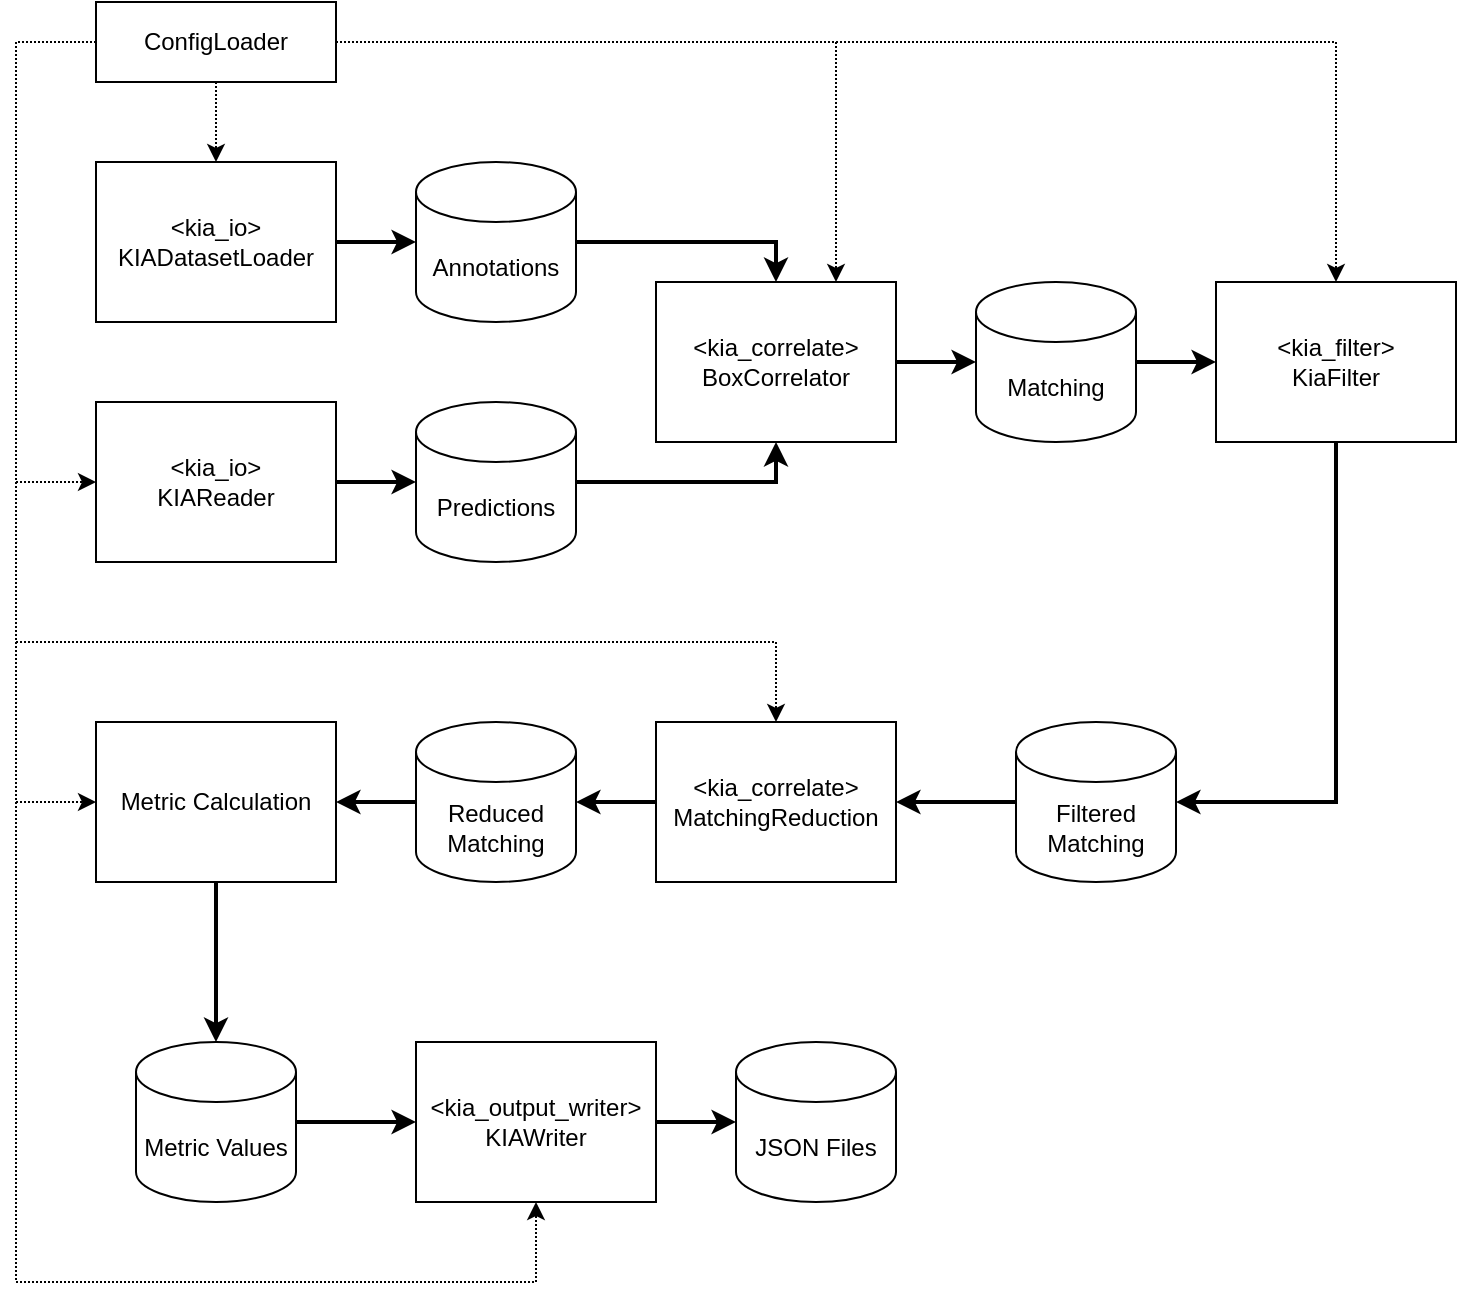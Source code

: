 <mxfile>
    <diagram id="ujix1OCZsV-ffhiy1U97" name="Page-1">
        <mxGraphModel dx="1003" dy="629" grid="1" gridSize="10" guides="1" tooltips="1" connect="1" arrows="1" fold="1" page="1" pageScale="1" pageWidth="827" pageHeight="1169" math="0" shadow="0">
            <root>
                <mxCell id="0"/>
                <mxCell id="1" parent="0"/>
                <mxCell id="10" style="edgeStyle=none;html=1;exitX=1;exitY=0.5;exitDx=0;exitDy=0;entryX=0;entryY=0.5;entryDx=0;entryDy=0;entryPerimeter=0;strokeWidth=2;" parent="1" source="2" target="6" edge="1">
                    <mxGeometry relative="1" as="geometry"/>
                </mxCell>
                <mxCell id="2" value="&amp;lt;kia_io&amp;gt;&lt;br&gt;KIADatasetLoader" style="rounded=0;whiteSpace=wrap;html=1;strokeWidth=1;" parent="1" vertex="1">
                    <mxGeometry x="80" y="240" width="120" height="80" as="geometry"/>
                </mxCell>
                <mxCell id="9" style="edgeStyle=none;html=1;exitX=1;exitY=0.5;exitDx=0;exitDy=0;entryX=0;entryY=0.5;entryDx=0;entryDy=0;entryPerimeter=0;strokeWidth=2;" parent="1" source="4" target="8" edge="1">
                    <mxGeometry relative="1" as="geometry"/>
                </mxCell>
                <mxCell id="4" value="&amp;lt;kia_io&amp;gt;&lt;br&gt;KIAReader" style="rounded=0;whiteSpace=wrap;html=1;" parent="1" vertex="1">
                    <mxGeometry x="80" y="360" width="120" height="80" as="geometry"/>
                </mxCell>
                <mxCell id="11" style="edgeStyle=none;html=1;exitX=0.5;exitY=1;exitDx=0;exitDy=0;entryX=0.5;entryY=0;entryDx=0;entryDy=0;dashed=1;dashPattern=1 1;" parent="1" source="5" target="2" edge="1">
                    <mxGeometry relative="1" as="geometry"/>
                </mxCell>
                <mxCell id="12" style="edgeStyle=none;html=1;exitX=0;exitY=0.5;exitDx=0;exitDy=0;entryX=0;entryY=0.5;entryDx=0;entryDy=0;rounded=0;dashed=1;dashPattern=1 1;" parent="1" source="5" target="4" edge="1">
                    <mxGeometry relative="1" as="geometry">
                        <Array as="points">
                            <mxPoint x="40" y="180"/>
                            <mxPoint x="40" y="400"/>
                        </Array>
                    </mxGeometry>
                </mxCell>
                <mxCell id="26" style="edgeStyle=none;rounded=0;html=1;exitX=1;exitY=0.5;exitDx=0;exitDy=0;entryX=0.5;entryY=0;entryDx=0;entryDy=0;dashed=1;dashPattern=1 1;" parent="1" source="5" target="18" edge="1">
                    <mxGeometry relative="1" as="geometry">
                        <Array as="points">
                            <mxPoint x="700" y="180"/>
                        </Array>
                    </mxGeometry>
                </mxCell>
                <mxCell id="36" style="edgeStyle=none;rounded=0;html=1;exitX=1;exitY=0.5;exitDx=0;exitDy=0;entryX=0.75;entryY=0;entryDx=0;entryDy=0;dashed=1;dashPattern=1 1;" parent="1" source="5" target="13" edge="1">
                    <mxGeometry relative="1" as="geometry">
                        <Array as="points">
                            <mxPoint x="450" y="180"/>
                        </Array>
                    </mxGeometry>
                </mxCell>
                <mxCell id="37" style="edgeStyle=none;rounded=0;html=1;exitX=0;exitY=0.5;exitDx=0;exitDy=0;entryX=0;entryY=0.5;entryDx=0;entryDy=0;dashed=1;dashPattern=1 1;" parent="1" source="5" target="28" edge="1">
                    <mxGeometry relative="1" as="geometry">
                        <Array as="points">
                            <mxPoint x="40" y="180"/>
                            <mxPoint x="40" y="560"/>
                        </Array>
                    </mxGeometry>
                </mxCell>
                <mxCell id="38" style="edgeStyle=none;rounded=0;html=1;exitX=0;exitY=0.5;exitDx=0;exitDy=0;entryX=0.5;entryY=0;entryDx=0;entryDy=0;dashed=1;dashPattern=1 1;" parent="1" source="5" target="22" edge="1">
                    <mxGeometry relative="1" as="geometry">
                        <Array as="points">
                            <mxPoint x="40" y="180"/>
                            <mxPoint x="40" y="480"/>
                            <mxPoint x="420" y="480"/>
                        </Array>
                    </mxGeometry>
                </mxCell>
                <mxCell id="40" style="edgeStyle=none;rounded=0;html=1;exitX=0;exitY=0.5;exitDx=0;exitDy=0;entryX=0.5;entryY=1;entryDx=0;entryDy=0;dashed=1;dashPattern=1 1;" parent="1" source="5" target="31" edge="1">
                    <mxGeometry relative="1" as="geometry">
                        <Array as="points">
                            <mxPoint x="40" y="180"/>
                            <mxPoint x="40" y="800"/>
                            <mxPoint x="300" y="800"/>
                        </Array>
                    </mxGeometry>
                </mxCell>
                <mxCell id="5" value="ConfigLoader" style="rounded=0;whiteSpace=wrap;html=1;" parent="1" vertex="1">
                    <mxGeometry x="80" y="160" width="120" height="40" as="geometry"/>
                </mxCell>
                <mxCell id="14" style="edgeStyle=none;rounded=0;html=1;exitX=1;exitY=0.5;exitDx=0;exitDy=0;exitPerimeter=0;entryX=0.5;entryY=0;entryDx=0;entryDy=0;strokeWidth=2;" parent="1" source="6" target="13" edge="1">
                    <mxGeometry relative="1" as="geometry">
                        <Array as="points">
                            <mxPoint x="420" y="280"/>
                        </Array>
                    </mxGeometry>
                </mxCell>
                <mxCell id="6" value="Annotations" style="shape=cylinder3;whiteSpace=wrap;html=1;boundedLbl=1;backgroundOutline=1;size=15;" parent="1" vertex="1">
                    <mxGeometry x="240" y="240" width="80" height="80" as="geometry"/>
                </mxCell>
                <mxCell id="15" style="edgeStyle=none;rounded=0;html=1;exitX=1;exitY=0.5;exitDx=0;exitDy=0;exitPerimeter=0;entryX=0.5;entryY=1;entryDx=0;entryDy=0;strokeWidth=2;" parent="1" source="8" target="13" edge="1">
                    <mxGeometry relative="1" as="geometry">
                        <Array as="points">
                            <mxPoint x="420" y="400"/>
                        </Array>
                    </mxGeometry>
                </mxCell>
                <mxCell id="8" value="Predictions" style="shape=cylinder3;whiteSpace=wrap;html=1;boundedLbl=1;backgroundOutline=1;size=15;" parent="1" vertex="1">
                    <mxGeometry x="240" y="360" width="80" height="80" as="geometry"/>
                </mxCell>
                <mxCell id="17" style="edgeStyle=none;rounded=0;html=1;exitX=1;exitY=0.5;exitDx=0;exitDy=0;entryX=0;entryY=0.5;entryDx=0;entryDy=0;entryPerimeter=0;strokeWidth=2;" parent="1" source="13" target="16" edge="1">
                    <mxGeometry relative="1" as="geometry"/>
                </mxCell>
                <mxCell id="13" value="&amp;lt;kia_correlate&amp;gt;&lt;br&gt;BoxCorrelator" style="rounded=0;whiteSpace=wrap;html=1;" parent="1" vertex="1">
                    <mxGeometry x="360" y="300" width="120" height="80" as="geometry"/>
                </mxCell>
                <mxCell id="19" style="edgeStyle=none;rounded=0;html=1;exitX=1;exitY=0.5;exitDx=0;exitDy=0;exitPerimeter=0;entryX=0;entryY=0.5;entryDx=0;entryDy=0;strokeWidth=2;" parent="1" source="16" target="18" edge="1">
                    <mxGeometry relative="1" as="geometry"/>
                </mxCell>
                <mxCell id="16" value="Matching" style="shape=cylinder3;whiteSpace=wrap;html=1;boundedLbl=1;backgroundOutline=1;size=15;" parent="1" vertex="1">
                    <mxGeometry x="520" y="300" width="80" height="80" as="geometry"/>
                </mxCell>
                <mxCell id="21" style="edgeStyle=none;rounded=0;html=1;exitX=0.5;exitY=1;exitDx=0;exitDy=0;entryX=1;entryY=0.5;entryDx=0;entryDy=0;entryPerimeter=0;strokeWidth=2;" parent="1" source="18" target="20" edge="1">
                    <mxGeometry relative="1" as="geometry">
                        <Array as="points">
                            <mxPoint x="700" y="560"/>
                        </Array>
                    </mxGeometry>
                </mxCell>
                <mxCell id="18" value="&amp;lt;kia_filter&amp;gt;&lt;br&gt;KiaFilter" style="rounded=0;whiteSpace=wrap;html=1;" parent="1" vertex="1">
                    <mxGeometry x="640" y="300" width="120" height="80" as="geometry"/>
                </mxCell>
                <mxCell id="23" style="edgeStyle=none;rounded=0;html=1;exitX=0;exitY=0.5;exitDx=0;exitDy=0;exitPerimeter=0;entryX=1;entryY=0.5;entryDx=0;entryDy=0;strokeWidth=2;" parent="1" source="20" target="22" edge="1">
                    <mxGeometry relative="1" as="geometry"/>
                </mxCell>
                <mxCell id="20" value="Filtered Matching" style="shape=cylinder3;whiteSpace=wrap;html=1;boundedLbl=1;backgroundOutline=1;size=15;" parent="1" vertex="1">
                    <mxGeometry x="540" y="520" width="80" height="80" as="geometry"/>
                </mxCell>
                <mxCell id="27" style="edgeStyle=none;rounded=0;html=1;exitX=0;exitY=0.5;exitDx=0;exitDy=0;entryX=1;entryY=0.5;entryDx=0;entryDy=0;entryPerimeter=0;strokeWidth=2;" parent="1" source="22" target="24" edge="1">
                    <mxGeometry relative="1" as="geometry"/>
                </mxCell>
                <mxCell id="22" value="&amp;lt;kia_correlate&amp;gt;&lt;br&gt;MatchingReduction" style="rounded=0;whiteSpace=wrap;html=1;" parent="1" vertex="1">
                    <mxGeometry x="360" y="520" width="120" height="80" as="geometry"/>
                </mxCell>
                <mxCell id="29" style="edgeStyle=none;rounded=0;html=1;exitX=0;exitY=0.5;exitDx=0;exitDy=0;exitPerimeter=0;entryX=1;entryY=0.5;entryDx=0;entryDy=0;strokeWidth=2;" parent="1" source="24" target="28" edge="1">
                    <mxGeometry relative="1" as="geometry"/>
                </mxCell>
                <mxCell id="24" value="Reduced Matching" style="shape=cylinder3;whiteSpace=wrap;html=1;boundedLbl=1;backgroundOutline=1;size=15;" parent="1" vertex="1">
                    <mxGeometry x="240" y="520" width="80" height="80" as="geometry"/>
                </mxCell>
                <mxCell id="33" style="edgeStyle=none;rounded=0;html=1;exitX=0.5;exitY=1;exitDx=0;exitDy=0;entryX=0.5;entryY=0;entryDx=0;entryDy=0;entryPerimeter=0;strokeWidth=2;" parent="1" source="28" target="30" edge="1">
                    <mxGeometry relative="1" as="geometry"/>
                </mxCell>
                <mxCell id="28" value="Metric Calculation" style="rounded=0;whiteSpace=wrap;html=1;" parent="1" vertex="1">
                    <mxGeometry x="80" y="520" width="120" height="80" as="geometry"/>
                </mxCell>
                <mxCell id="32" style="edgeStyle=none;rounded=0;html=1;exitX=1;exitY=0.5;exitDx=0;exitDy=0;exitPerimeter=0;entryX=0;entryY=0.5;entryDx=0;entryDy=0;strokeWidth=2;" parent="1" source="30" target="31" edge="1">
                    <mxGeometry relative="1" as="geometry"/>
                </mxCell>
                <mxCell id="30" value="Metric Values" style="shape=cylinder3;whiteSpace=wrap;html=1;boundedLbl=1;backgroundOutline=1;size=15;" parent="1" vertex="1">
                    <mxGeometry x="100" y="680" width="80" height="80" as="geometry"/>
                </mxCell>
                <mxCell id="35" style="edgeStyle=none;rounded=0;html=1;exitX=1;exitY=0.5;exitDx=0;exitDy=0;entryX=0;entryY=0.5;entryDx=0;entryDy=0;entryPerimeter=0;strokeWidth=2;" parent="1" source="31" target="34" edge="1">
                    <mxGeometry relative="1" as="geometry"/>
                </mxCell>
                <mxCell id="31" value="&amp;lt;kia_output_writer&amp;gt;&lt;br&gt;KIAWriter" style="rounded=0;whiteSpace=wrap;html=1;" parent="1" vertex="1">
                    <mxGeometry x="240" y="680" width="120" height="80" as="geometry"/>
                </mxCell>
                <mxCell id="34" value="JSON Files" style="shape=cylinder3;whiteSpace=wrap;html=1;boundedLbl=1;backgroundOutline=1;size=15;" parent="1" vertex="1">
                    <mxGeometry x="400" y="680" width="80" height="80" as="geometry"/>
                </mxCell>
            </root>
        </mxGraphModel>
    </diagram>
</mxfile>